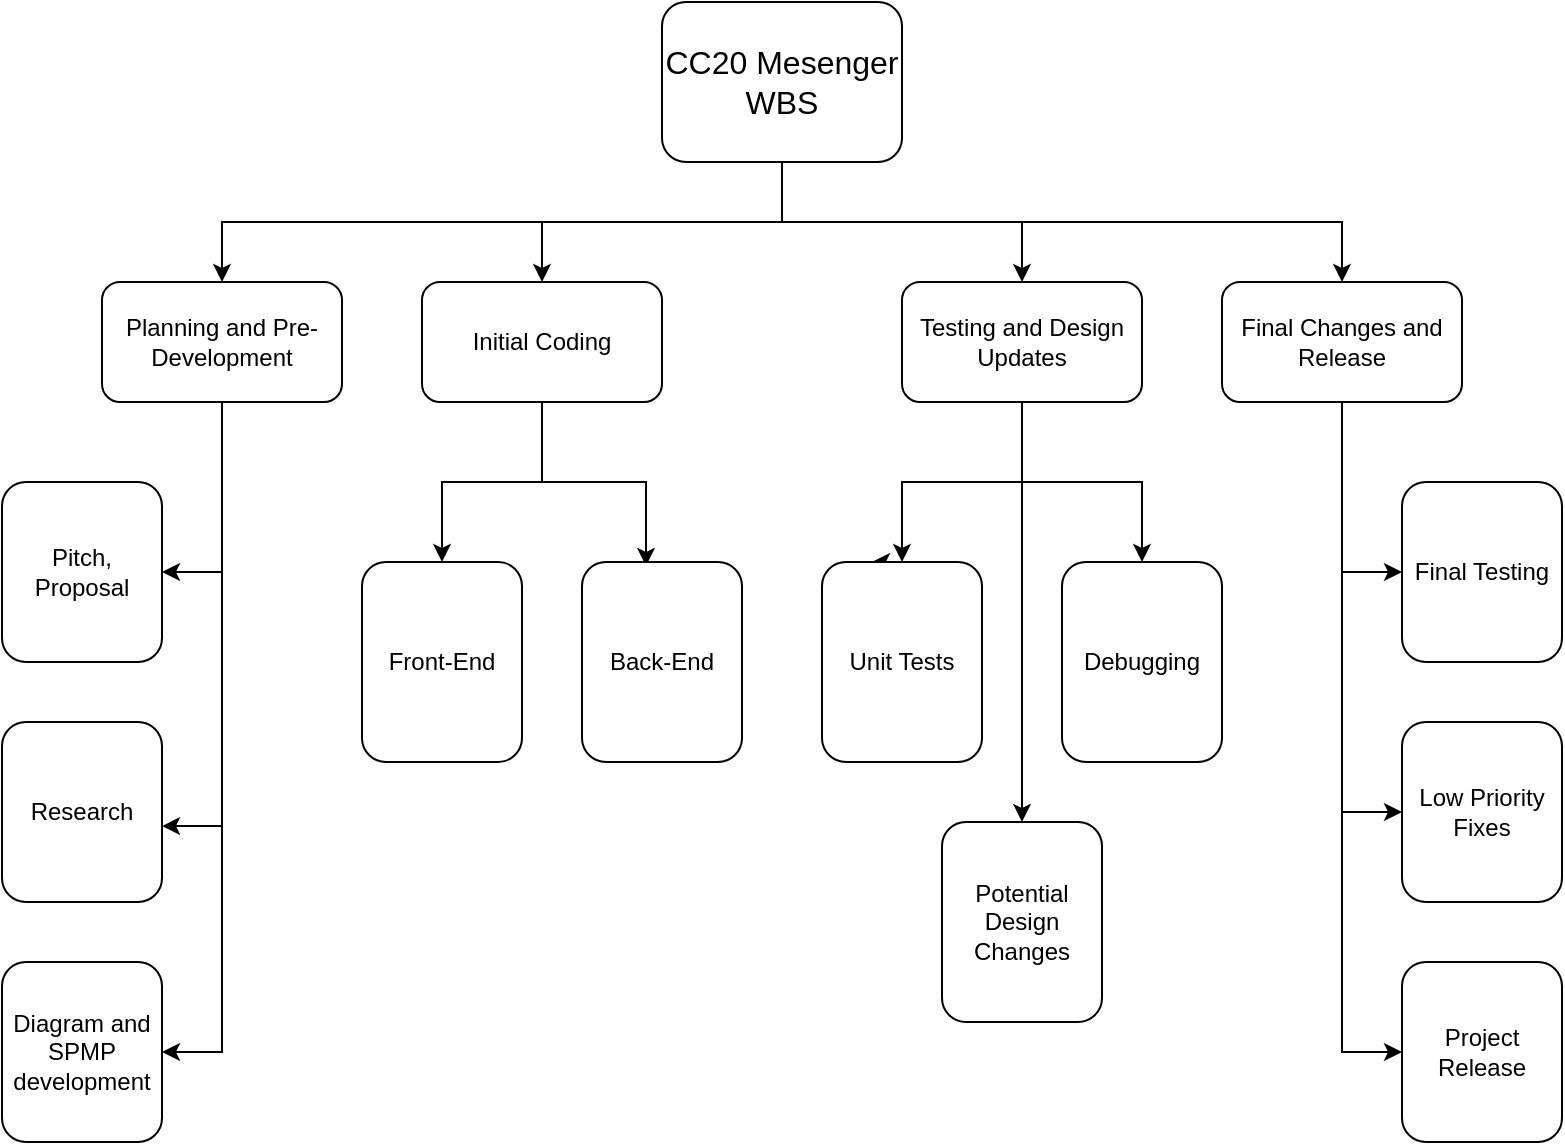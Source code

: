 <mxfile version="14.5.7" type="github">
  <diagram id="MtlmLVmX0kC0SeTSsNeU" name="Page-1">
    <mxGraphModel dx="1270" dy="1112" grid="1" gridSize="10" guides="1" tooltips="1" connect="1" arrows="1" fold="1" page="1" pageScale="1" pageWidth="850" pageHeight="1100" math="0" shadow="0">
      <root>
        <mxCell id="0" />
        <mxCell id="1" parent="0" />
        <mxCell id="gpxcJEyNMizrMWe5Y_iX-6" style="edgeStyle=orthogonalEdgeStyle;rounded=0;orthogonalLoop=1;jettySize=auto;html=1;exitX=0.5;exitY=1;exitDx=0;exitDy=0;entryX=0.5;entryY=0;entryDx=0;entryDy=0;" edge="1" parent="1" source="gpxcJEyNMizrMWe5Y_iX-1" target="gpxcJEyNMizrMWe5Y_iX-4">
          <mxGeometry relative="1" as="geometry" />
        </mxCell>
        <mxCell id="gpxcJEyNMizrMWe5Y_iX-7" style="edgeStyle=orthogonalEdgeStyle;rounded=0;orthogonalLoop=1;jettySize=auto;html=1;exitX=0.5;exitY=1;exitDx=0;exitDy=0;" edge="1" parent="1" source="gpxcJEyNMizrMWe5Y_iX-1" target="gpxcJEyNMizrMWe5Y_iX-5">
          <mxGeometry relative="1" as="geometry" />
        </mxCell>
        <mxCell id="gpxcJEyNMizrMWe5Y_iX-8" style="edgeStyle=orthogonalEdgeStyle;rounded=0;orthogonalLoop=1;jettySize=auto;html=1;exitX=0.5;exitY=1;exitDx=0;exitDy=0;" edge="1" parent="1" source="gpxcJEyNMizrMWe5Y_iX-1" target="gpxcJEyNMizrMWe5Y_iX-3">
          <mxGeometry relative="1" as="geometry" />
        </mxCell>
        <mxCell id="gpxcJEyNMizrMWe5Y_iX-9" style="edgeStyle=orthogonalEdgeStyle;rounded=0;orthogonalLoop=1;jettySize=auto;html=1;exitX=0.5;exitY=1;exitDx=0;exitDy=0;" edge="1" parent="1" source="gpxcJEyNMizrMWe5Y_iX-1" target="gpxcJEyNMizrMWe5Y_iX-2">
          <mxGeometry relative="1" as="geometry" />
        </mxCell>
        <mxCell id="gpxcJEyNMizrMWe5Y_iX-1" value="&lt;font style=&quot;font-size: 16px&quot;&gt;CC20 Mesenger WBS&lt;/font&gt;" style="rounded=1;whiteSpace=wrap;html=1;" vertex="1" parent="1">
          <mxGeometry x="360" y="80" width="120" height="80" as="geometry" />
        </mxCell>
        <mxCell id="gpxcJEyNMizrMWe5Y_iX-13" style="edgeStyle=orthogonalEdgeStyle;rounded=0;orthogonalLoop=1;jettySize=auto;html=1;exitX=0.5;exitY=1;exitDx=0;exitDy=0;entryX=1;entryY=0.5;entryDx=0;entryDy=0;" edge="1" parent="1" source="gpxcJEyNMizrMWe5Y_iX-2" target="gpxcJEyNMizrMWe5Y_iX-10">
          <mxGeometry relative="1" as="geometry" />
        </mxCell>
        <mxCell id="gpxcJEyNMizrMWe5Y_iX-14" style="edgeStyle=orthogonalEdgeStyle;rounded=0;orthogonalLoop=1;jettySize=auto;html=1;exitX=0.5;exitY=1;exitDx=0;exitDy=0;entryX=1;entryY=0.578;entryDx=0;entryDy=0;entryPerimeter=0;" edge="1" parent="1" source="gpxcJEyNMizrMWe5Y_iX-2" target="gpxcJEyNMizrMWe5Y_iX-11">
          <mxGeometry relative="1" as="geometry" />
        </mxCell>
        <mxCell id="gpxcJEyNMizrMWe5Y_iX-15" style="edgeStyle=orthogonalEdgeStyle;rounded=0;orthogonalLoop=1;jettySize=auto;html=1;exitX=0.5;exitY=1;exitDx=0;exitDy=0;entryX=1;entryY=0.5;entryDx=0;entryDy=0;" edge="1" parent="1" source="gpxcJEyNMizrMWe5Y_iX-2" target="gpxcJEyNMizrMWe5Y_iX-12">
          <mxGeometry relative="1" as="geometry" />
        </mxCell>
        <mxCell id="gpxcJEyNMizrMWe5Y_iX-2" value="Planning and Pre-Development" style="rounded=1;whiteSpace=wrap;html=1;" vertex="1" parent="1">
          <mxGeometry x="80" y="220" width="120" height="60" as="geometry" />
        </mxCell>
        <mxCell id="gpxcJEyNMizrMWe5Y_iX-18" style="edgeStyle=orthogonalEdgeStyle;rounded=0;orthogonalLoop=1;jettySize=auto;html=1;exitX=0.5;exitY=1;exitDx=0;exitDy=0;entryX=0.5;entryY=0;entryDx=0;entryDy=0;" edge="1" parent="1" source="gpxcJEyNMizrMWe5Y_iX-3" target="gpxcJEyNMizrMWe5Y_iX-16">
          <mxGeometry relative="1" as="geometry" />
        </mxCell>
        <mxCell id="gpxcJEyNMizrMWe5Y_iX-19" style="edgeStyle=orthogonalEdgeStyle;rounded=0;orthogonalLoop=1;jettySize=auto;html=1;exitX=0.5;exitY=1;exitDx=0;exitDy=0;entryX=0.4;entryY=0.02;entryDx=0;entryDy=0;entryPerimeter=0;" edge="1" parent="1" source="gpxcJEyNMizrMWe5Y_iX-3" target="gpxcJEyNMizrMWe5Y_iX-17">
          <mxGeometry relative="1" as="geometry" />
        </mxCell>
        <mxCell id="gpxcJEyNMizrMWe5Y_iX-3" value="Initial Coding" style="rounded=1;whiteSpace=wrap;html=1;" vertex="1" parent="1">
          <mxGeometry x="240" y="220" width="120" height="60" as="geometry" />
        </mxCell>
        <mxCell id="gpxcJEyNMizrMWe5Y_iX-23" style="edgeStyle=orthogonalEdgeStyle;rounded=0;orthogonalLoop=1;jettySize=auto;html=1;exitX=0.5;exitY=1;exitDx=0;exitDy=0;" edge="1" parent="1" source="gpxcJEyNMizrMWe5Y_iX-4" target="gpxcJEyNMizrMWe5Y_iX-20">
          <mxGeometry relative="1" as="geometry" />
        </mxCell>
        <mxCell id="gpxcJEyNMizrMWe5Y_iX-25" style="edgeStyle=orthogonalEdgeStyle;rounded=0;orthogonalLoop=1;jettySize=auto;html=1;exitX=0.5;exitY=1;exitDx=0;exitDy=0;entryX=0.5;entryY=0;entryDx=0;entryDy=0;" edge="1" parent="1" source="gpxcJEyNMizrMWe5Y_iX-4" target="gpxcJEyNMizrMWe5Y_iX-24">
          <mxGeometry relative="1" as="geometry" />
        </mxCell>
        <mxCell id="gpxcJEyNMizrMWe5Y_iX-28" style="edgeStyle=orthogonalEdgeStyle;rounded=0;orthogonalLoop=1;jettySize=auto;html=1;exitX=0.5;exitY=1;exitDx=0;exitDy=0;entryX=0.5;entryY=0;entryDx=0;entryDy=0;" edge="1" parent="1" source="gpxcJEyNMizrMWe5Y_iX-4" target="gpxcJEyNMizrMWe5Y_iX-27">
          <mxGeometry relative="1" as="geometry" />
        </mxCell>
        <mxCell id="gpxcJEyNMizrMWe5Y_iX-4" value="Testing and Design Updates" style="rounded=1;whiteSpace=wrap;html=1;" vertex="1" parent="1">
          <mxGeometry x="480" y="220" width="120" height="60" as="geometry" />
        </mxCell>
        <mxCell id="gpxcJEyNMizrMWe5Y_iX-33" style="edgeStyle=orthogonalEdgeStyle;rounded=0;orthogonalLoop=1;jettySize=auto;html=1;exitX=0.5;exitY=1;exitDx=0;exitDy=0;entryX=0;entryY=0.5;entryDx=0;entryDy=0;" edge="1" parent="1" source="gpxcJEyNMizrMWe5Y_iX-5" target="gpxcJEyNMizrMWe5Y_iX-30">
          <mxGeometry relative="1" as="geometry" />
        </mxCell>
        <mxCell id="gpxcJEyNMizrMWe5Y_iX-34" style="edgeStyle=orthogonalEdgeStyle;rounded=0;orthogonalLoop=1;jettySize=auto;html=1;exitX=0.5;exitY=1;exitDx=0;exitDy=0;entryX=0;entryY=0.5;entryDx=0;entryDy=0;" edge="1" parent="1" source="gpxcJEyNMizrMWe5Y_iX-5" target="gpxcJEyNMizrMWe5Y_iX-31">
          <mxGeometry relative="1" as="geometry" />
        </mxCell>
        <mxCell id="gpxcJEyNMizrMWe5Y_iX-35" style="edgeStyle=orthogonalEdgeStyle;rounded=0;orthogonalLoop=1;jettySize=auto;html=1;exitX=0.5;exitY=1;exitDx=0;exitDy=0;entryX=0;entryY=0.5;entryDx=0;entryDy=0;" edge="1" parent="1" source="gpxcJEyNMizrMWe5Y_iX-5" target="gpxcJEyNMizrMWe5Y_iX-32">
          <mxGeometry relative="1" as="geometry" />
        </mxCell>
        <mxCell id="gpxcJEyNMizrMWe5Y_iX-5" value="Final Changes and Release" style="rounded=1;whiteSpace=wrap;html=1;" vertex="1" parent="1">
          <mxGeometry x="640" y="220" width="120" height="60" as="geometry" />
        </mxCell>
        <mxCell id="gpxcJEyNMizrMWe5Y_iX-10" value="Pitch, Proposal" style="rounded=1;whiteSpace=wrap;html=1;" vertex="1" parent="1">
          <mxGeometry x="30" y="320" width="80" height="90" as="geometry" />
        </mxCell>
        <mxCell id="gpxcJEyNMizrMWe5Y_iX-11" value="Research" style="rounded=1;whiteSpace=wrap;html=1;" vertex="1" parent="1">
          <mxGeometry x="30" y="440" width="80" height="90" as="geometry" />
        </mxCell>
        <mxCell id="gpxcJEyNMizrMWe5Y_iX-12" value="Diagram and SPMP development" style="rounded=1;whiteSpace=wrap;html=1;" vertex="1" parent="1">
          <mxGeometry x="30" y="560" width="80" height="90" as="geometry" />
        </mxCell>
        <mxCell id="gpxcJEyNMizrMWe5Y_iX-16" value="Front-End" style="rounded=1;whiteSpace=wrap;html=1;" vertex="1" parent="1">
          <mxGeometry x="210" y="360" width="80" height="100" as="geometry" />
        </mxCell>
        <mxCell id="gpxcJEyNMizrMWe5Y_iX-17" value="Back-End" style="rounded=1;whiteSpace=wrap;html=1;" vertex="1" parent="1">
          <mxGeometry x="320" y="360" width="80" height="100" as="geometry" />
        </mxCell>
        <mxCell id="gpxcJEyNMizrMWe5Y_iX-22" style="edgeStyle=orthogonalEdgeStyle;rounded=0;orthogonalLoop=1;jettySize=auto;html=1;exitX=0.5;exitY=0;exitDx=0;exitDy=0;" edge="1" parent="1" source="gpxcJEyNMizrMWe5Y_iX-20">
          <mxGeometry relative="1" as="geometry">
            <mxPoint x="465" y="360" as="targetPoint" />
          </mxGeometry>
        </mxCell>
        <mxCell id="gpxcJEyNMizrMWe5Y_iX-20" value="Unit Tests" style="rounded=1;whiteSpace=wrap;html=1;" vertex="1" parent="1">
          <mxGeometry x="440" y="360" width="80" height="100" as="geometry" />
        </mxCell>
        <mxCell id="gpxcJEyNMizrMWe5Y_iX-24" value="Debugging" style="rounded=1;whiteSpace=wrap;html=1;" vertex="1" parent="1">
          <mxGeometry x="560" y="360" width="80" height="100" as="geometry" />
        </mxCell>
        <mxCell id="gpxcJEyNMizrMWe5Y_iX-27" value="Potential Design Changes" style="rounded=1;whiteSpace=wrap;html=1;" vertex="1" parent="1">
          <mxGeometry x="500" y="490" width="80" height="100" as="geometry" />
        </mxCell>
        <mxCell id="gpxcJEyNMizrMWe5Y_iX-30" value="Final Testing" style="rounded=1;whiteSpace=wrap;html=1;" vertex="1" parent="1">
          <mxGeometry x="730" y="320" width="80" height="90" as="geometry" />
        </mxCell>
        <mxCell id="gpxcJEyNMizrMWe5Y_iX-31" value="Low Priority Fixes" style="rounded=1;whiteSpace=wrap;html=1;" vertex="1" parent="1">
          <mxGeometry x="730" y="440" width="80" height="90" as="geometry" />
        </mxCell>
        <mxCell id="gpxcJEyNMizrMWe5Y_iX-32" value="Project Release" style="rounded=1;whiteSpace=wrap;html=1;" vertex="1" parent="1">
          <mxGeometry x="730" y="560" width="80" height="90" as="geometry" />
        </mxCell>
      </root>
    </mxGraphModel>
  </diagram>
</mxfile>
